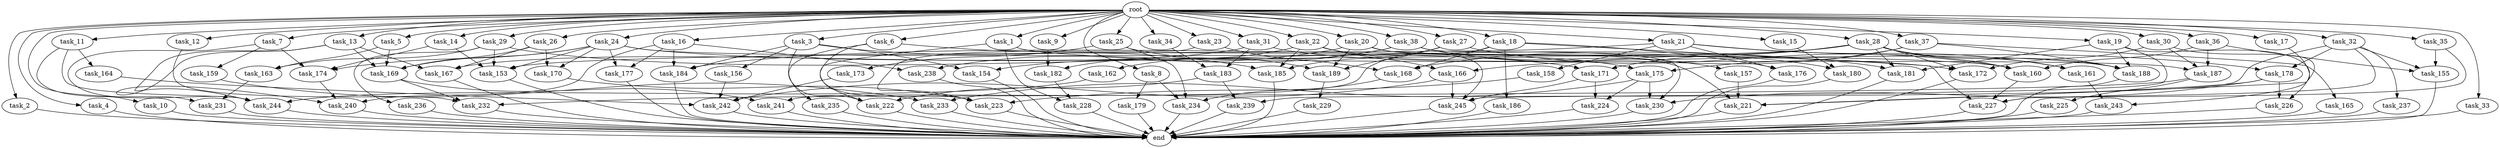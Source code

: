 digraph G {
  root [size="0.000000"];
  task_1 [size="102.400000"];
  task_2 [size="102.400000"];
  task_3 [size="102.400000"];
  task_4 [size="102.400000"];
  task_5 [size="102.400000"];
  task_6 [size="102.400000"];
  task_7 [size="102.400000"];
  task_8 [size="102.400000"];
  task_9 [size="102.400000"];
  task_10 [size="102.400000"];
  task_11 [size="102.400000"];
  task_12 [size="102.400000"];
  task_13 [size="102.400000"];
  task_14 [size="102.400000"];
  task_15 [size="102.400000"];
  task_16 [size="102.400000"];
  task_17 [size="102.400000"];
  task_18 [size="102.400000"];
  task_19 [size="102.400000"];
  task_20 [size="102.400000"];
  task_21 [size="102.400000"];
  task_22 [size="102.400000"];
  task_23 [size="102.400000"];
  task_24 [size="102.400000"];
  task_25 [size="102.400000"];
  task_26 [size="102.400000"];
  task_27 [size="102.400000"];
  task_28 [size="102.400000"];
  task_29 [size="102.400000"];
  task_30 [size="102.400000"];
  task_31 [size="102.400000"];
  task_32 [size="102.400000"];
  task_33 [size="102.400000"];
  task_34 [size="102.400000"];
  task_35 [size="102.400000"];
  task_36 [size="102.400000"];
  task_37 [size="102.400000"];
  task_38 [size="102.400000"];
  task_153 [size="93630287052.800003"];
  task_154 [size="45526653337.600006"];
  task_155 [size="94489280512.000000"];
  task_156 [size="42090679500.800003"];
  task_157 [size="3435973836.800000"];
  task_158 [size="54975581388.800003"];
  task_159 [size="54975581388.800003"];
  task_160 [size="62706522521.600006"];
  task_161 [size="58411555225.600006"];
  task_162 [size="3435973836.800000"];
  task_163 [size="52398601011.200005"];
  task_164 [size="3435973836.800000"];
  task_165 [size="3435973836.800000"];
  task_166 [size="11166914969.600000"];
  task_167 [size="77309411328.000000"];
  task_168 [size="55834574848.000000"];
  task_169 [size="79886391705.600006"];
  task_170 [size="27487790694.400002"];
  task_171 [size="73014444032.000000"];
  task_172 [size="48103633715.200005"];
  task_173 [size="69578470195.199997"];
  task_174 [size="72155450572.800003"];
  task_175 [size="11166914969.600000"];
  task_176 [size="85899345920.000000"];
  task_177 [size="17179869184.000000"];
  task_178 [size="76450417868.800003"];
  task_179 [size="30923764531.200001"];
  task_180 [size="24910810316.800003"];
  task_181 [size="38654705664.000000"];
  task_182 [size="11166914969.600000"];
  task_183 [size="84181359001.600006"];
  task_184 [size="48962627174.400002"];
  task_185 [size="53257594470.400002"];
  task_186 [size="30923764531.200001"];
  task_187 [size="158913789952.000000"];
  task_188 [size="62706522521.600006"];
  task_189 [size="80745385164.800003"];
  task_221 [size="122836064665.600006"];
  task_222 [size="213889371340.800018"];
  task_223 [size="129708012339.200012"];
  task_224 [size="76450417868.800003"];
  task_225 [size="54975581388.800003"];
  task_226 [size="35218731827.200005"];
  task_227 [size="86758339379.200012"];
  task_228 [size="155477816115.200012"];
  task_229 [size="30923764531.200001"];
  task_230 [size="46385646796.800003"];
  task_231 [size="6871947673.600000"];
  task_232 [size="138297946931.200012"];
  task_233 [size="91053306675.200012"];
  task_234 [size="170080704921.600006"];
  task_235 [size="69578470195.199997"];
  task_236 [size="21474836480.000000"];
  task_237 [size="21474836480.000000"];
  task_238 [size="11166914969.600000"];
  task_239 [size="107374182400.000000"];
  task_240 [size="28346784153.600002"];
  task_241 [size="100502234726.400009"];
  task_242 [size="72155450572.800003"];
  task_243 [size="38654705664.000000"];
  task_244 [size="134861973094.400009"];
  task_245 [size="107374182400.000000"];
  end [size="0.000000"];

  root -> task_1 [size="1.000000"];
  root -> task_2 [size="1.000000"];
  root -> task_3 [size="1.000000"];
  root -> task_4 [size="1.000000"];
  root -> task_5 [size="1.000000"];
  root -> task_6 [size="1.000000"];
  root -> task_7 [size="1.000000"];
  root -> task_8 [size="1.000000"];
  root -> task_9 [size="1.000000"];
  root -> task_10 [size="1.000000"];
  root -> task_11 [size="1.000000"];
  root -> task_12 [size="1.000000"];
  root -> task_13 [size="1.000000"];
  root -> task_14 [size="1.000000"];
  root -> task_15 [size="1.000000"];
  root -> task_16 [size="1.000000"];
  root -> task_17 [size="1.000000"];
  root -> task_18 [size="1.000000"];
  root -> task_19 [size="1.000000"];
  root -> task_20 [size="1.000000"];
  root -> task_21 [size="1.000000"];
  root -> task_22 [size="1.000000"];
  root -> task_23 [size="1.000000"];
  root -> task_24 [size="1.000000"];
  root -> task_25 [size="1.000000"];
  root -> task_26 [size="1.000000"];
  root -> task_27 [size="1.000000"];
  root -> task_28 [size="1.000000"];
  root -> task_29 [size="1.000000"];
  root -> task_30 [size="1.000000"];
  root -> task_31 [size="1.000000"];
  root -> task_32 [size="1.000000"];
  root -> task_33 [size="1.000000"];
  root -> task_34 [size="1.000000"];
  root -> task_35 [size="1.000000"];
  root -> task_36 [size="1.000000"];
  root -> task_37 [size="1.000000"];
  root -> task_38 [size="1.000000"];
  task_1 -> task_187 [size="838860800.000000"];
  task_1 -> task_222 [size="838860800.000000"];
  task_1 -> task_228 [size="838860800.000000"];
  task_2 -> end [size="1.000000"];
  task_3 -> task_154 [size="411041792.000000"];
  task_3 -> task_156 [size="411041792.000000"];
  task_3 -> task_184 [size="411041792.000000"];
  task_3 -> task_185 [size="411041792.000000"];
  task_3 -> task_222 [size="411041792.000000"];
  task_4 -> end [size="1.000000"];
  task_5 -> task_163 [size="301989888.000000"];
  task_5 -> task_169 [size="301989888.000000"];
  task_6 -> task_171 [size="679477248.000000"];
  task_6 -> task_223 [size="679477248.000000"];
  task_6 -> task_235 [size="679477248.000000"];
  task_7 -> task_159 [size="536870912.000000"];
  task_7 -> task_174 [size="536870912.000000"];
  task_7 -> task_244 [size="536870912.000000"];
  task_8 -> task_179 [size="301989888.000000"];
  task_8 -> task_234 [size="301989888.000000"];
  task_9 -> task_182 [size="33554432.000000"];
  task_10 -> end [size="1.000000"];
  task_11 -> task_164 [size="33554432.000000"];
  task_11 -> task_231 [size="33554432.000000"];
  task_11 -> task_244 [size="33554432.000000"];
  task_12 -> task_232 [size="134217728.000000"];
  task_13 -> task_167 [size="209715200.000000"];
  task_13 -> task_169 [size="209715200.000000"];
  task_13 -> task_240 [size="209715200.000000"];
  task_13 -> task_244 [size="209715200.000000"];
  task_14 -> task_153 [size="33554432.000000"];
  task_14 -> task_174 [size="33554432.000000"];
  task_15 -> task_180 [size="209715200.000000"];
  task_16 -> task_177 [size="33554432.000000"];
  task_16 -> task_184 [size="33554432.000000"];
  task_16 -> task_238 [size="33554432.000000"];
  task_16 -> task_240 [size="33554432.000000"];
  task_17 -> task_221 [size="75497472.000000"];
  task_18 -> task_168 [size="301989888.000000"];
  task_18 -> task_176 [size="301989888.000000"];
  task_18 -> task_186 [size="301989888.000000"];
  task_18 -> task_227 [size="301989888.000000"];
  task_18 -> task_241 [size="301989888.000000"];
  task_19 -> task_181 [size="134217728.000000"];
  task_19 -> task_188 [size="134217728.000000"];
  task_19 -> task_226 [size="134217728.000000"];
  task_19 -> task_245 [size="134217728.000000"];
  task_20 -> task_189 [size="75497472.000000"];
  task_20 -> task_221 [size="75497472.000000"];
  task_20 -> task_238 [size="75497472.000000"];
  task_20 -> task_245 [size="75497472.000000"];
  task_21 -> task_153 [size="536870912.000000"];
  task_21 -> task_158 [size="536870912.000000"];
  task_21 -> task_161 [size="536870912.000000"];
  task_21 -> task_176 [size="536870912.000000"];
  task_21 -> task_178 [size="536870912.000000"];
  task_22 -> task_166 [size="75497472.000000"];
  task_22 -> task_175 [size="75497472.000000"];
  task_22 -> task_182 [size="75497472.000000"];
  task_22 -> task_185 [size="75497472.000000"];
  task_23 -> task_168 [size="209715200.000000"];
  task_23 -> task_223 [size="209715200.000000"];
  task_24 -> task_153 [size="134217728.000000"];
  task_24 -> task_160 [size="134217728.000000"];
  task_24 -> task_169 [size="134217728.000000"];
  task_24 -> task_170 [size="134217728.000000"];
  task_24 -> task_172 [size="134217728.000000"];
  task_24 -> task_174 [size="134217728.000000"];
  task_24 -> task_177 [size="134217728.000000"];
  task_25 -> task_173 [size="679477248.000000"];
  task_25 -> task_189 [size="679477248.000000"];
  task_25 -> task_234 [size="679477248.000000"];
  task_26 -> task_167 [size="134217728.000000"];
  task_26 -> task_169 [size="134217728.000000"];
  task_26 -> task_170 [size="134217728.000000"];
  task_27 -> task_160 [size="33554432.000000"];
  task_27 -> task_185 [size="33554432.000000"];
  task_27 -> task_189 [size="33554432.000000"];
  task_28 -> task_160 [size="33554432.000000"];
  task_28 -> task_161 [size="33554432.000000"];
  task_28 -> task_168 [size="33554432.000000"];
  task_28 -> task_171 [size="33554432.000000"];
  task_28 -> task_172 [size="33554432.000000"];
  task_28 -> task_181 [size="33554432.000000"];
  task_28 -> task_184 [size="33554432.000000"];
  task_28 -> task_188 [size="33554432.000000"];
  task_29 -> task_153 [size="209715200.000000"];
  task_29 -> task_163 [size="209715200.000000"];
  task_29 -> task_181 [size="209715200.000000"];
  task_29 -> task_236 [size="209715200.000000"];
  task_30 -> task_172 [size="301989888.000000"];
  task_30 -> task_187 [size="301989888.000000"];
  task_30 -> task_243 [size="301989888.000000"];
  task_31 -> task_167 [size="411041792.000000"];
  task_31 -> task_183 [size="411041792.000000"];
  task_31 -> task_188 [size="411041792.000000"];
  task_32 -> task_155 [size="209715200.000000"];
  task_32 -> task_178 [size="209715200.000000"];
  task_32 -> task_227 [size="209715200.000000"];
  task_32 -> task_237 [size="209715200.000000"];
  task_32 -> task_239 [size="209715200.000000"];
  task_33 -> end [size="1.000000"];
  task_34 -> task_183 [size="411041792.000000"];
  task_35 -> task_155 [size="301989888.000000"];
  task_35 -> task_227 [size="301989888.000000"];
  task_36 -> task_155 [size="411041792.000000"];
  task_36 -> task_160 [size="411041792.000000"];
  task_36 -> task_187 [size="411041792.000000"];
  task_37 -> task_165 [size="33554432.000000"];
  task_37 -> task_166 [size="33554432.000000"];
  task_37 -> task_175 [size="33554432.000000"];
  task_37 -> task_188 [size="33554432.000000"];
  task_38 -> task_154 [size="33554432.000000"];
  task_38 -> task_157 [size="33554432.000000"];
  task_38 -> task_162 [size="33554432.000000"];
  task_38 -> task_180 [size="33554432.000000"];
  task_38 -> task_230 [size="33554432.000000"];
  task_153 -> end [size="1.000000"];
  task_154 -> end [size="1.000000"];
  task_155 -> end [size="1.000000"];
  task_156 -> task_242 [size="134217728.000000"];
  task_157 -> task_221 [size="838860800.000000"];
  task_158 -> task_223 [size="301989888.000000"];
  task_159 -> task_233 [size="679477248.000000"];
  task_160 -> task_227 [size="33554432.000000"];
  task_161 -> task_243 [size="75497472.000000"];
  task_162 -> task_244 [size="536870912.000000"];
  task_163 -> task_231 [size="33554432.000000"];
  task_164 -> task_242 [size="134217728.000000"];
  task_165 -> end [size="1.000000"];
  task_166 -> task_242 [size="301989888.000000"];
  task_166 -> task_245 [size="301989888.000000"];
  task_167 -> end [size="1.000000"];
  task_168 -> task_234 [size="679477248.000000"];
  task_169 -> task_232 [size="679477248.000000"];
  task_169 -> task_241 [size="679477248.000000"];
  task_170 -> task_223 [size="75497472.000000"];
  task_171 -> task_224 [size="536870912.000000"];
  task_171 -> task_245 [size="536870912.000000"];
  task_172 -> end [size="1.000000"];
  task_173 -> task_242 [size="134217728.000000"];
  task_174 -> task_240 [size="33554432.000000"];
  task_175 -> task_224 [size="209715200.000000"];
  task_175 -> task_230 [size="209715200.000000"];
  task_175 -> task_233 [size="209715200.000000"];
  task_176 -> end [size="1.000000"];
  task_177 -> end [size="1.000000"];
  task_178 -> task_221 [size="209715200.000000"];
  task_178 -> task_226 [size="209715200.000000"];
  task_178 -> task_230 [size="209715200.000000"];
  task_179 -> end [size="1.000000"];
  task_180 -> end [size="1.000000"];
  task_181 -> end [size="1.000000"];
  task_182 -> task_228 [size="679477248.000000"];
  task_183 -> task_222 [size="838860800.000000"];
  task_183 -> task_239 [size="838860800.000000"];
  task_184 -> end [size="1.000000"];
  task_185 -> end [size="1.000000"];
  task_186 -> end [size="1.000000"];
  task_187 -> task_225 [size="536870912.000000"];
  task_187 -> task_232 [size="536870912.000000"];
  task_188 -> end [size="1.000000"];
  task_189 -> task_229 [size="301989888.000000"];
  task_221 -> end [size="1.000000"];
  task_222 -> end [size="1.000000"];
  task_223 -> end [size="1.000000"];
  task_224 -> end [size="1.000000"];
  task_225 -> end [size="1.000000"];
  task_226 -> end [size="1.000000"];
  task_227 -> end [size="1.000000"];
  task_228 -> end [size="1.000000"];
  task_229 -> end [size="1.000000"];
  task_230 -> end [size="1.000000"];
  task_231 -> end [size="1.000000"];
  task_232 -> end [size="1.000000"];
  task_233 -> end [size="1.000000"];
  task_234 -> end [size="1.000000"];
  task_235 -> end [size="1.000000"];
  task_236 -> end [size="1.000000"];
  task_237 -> end [size="1.000000"];
  task_238 -> end [size="1.000000"];
  task_239 -> end [size="1.000000"];
  task_240 -> end [size="1.000000"];
  task_241 -> end [size="1.000000"];
  task_242 -> end [size="1.000000"];
  task_243 -> end [size="1.000000"];
  task_244 -> end [size="1.000000"];
  task_245 -> end [size="1.000000"];
}
